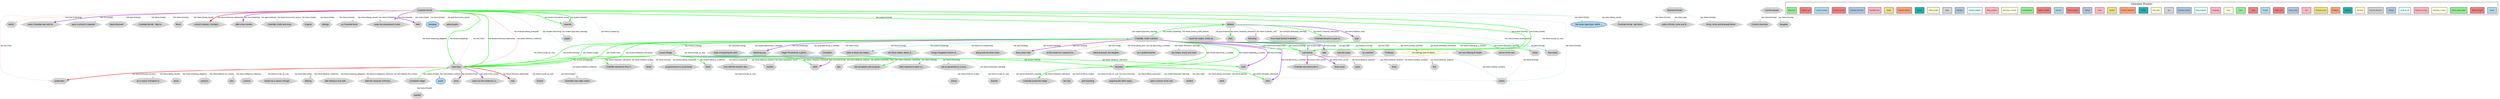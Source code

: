 digraph Charlotte_Brontë {
    rankdir=TB;
    compound=true;
    node [fontname="Arial", fontsize=12, style=filled];
    edge [fontname="Arial", fontsize=10, color=gray];
    
    // Graph styling
    bgcolor=white;
    
    // Node type definitions
    subgraph cluster_people {{
        label="People";
        style=filled;
        fillcolor=lightcoral;
        color=red;
        node [fillcolor=lightcoral, color=red, shape=circle];
    }}
    
    subgraph cluster_locations {{
        label="Locations";
        style=filled;
        fillcolor=lightgreen;
        color=green;
        node [fillcolor=lightgreen, color=green, shape=box];
    }}
    
    subgraph cluster_concepts {{
        label="Concepts";
        style=filled;
        fillcolor=lightblue;
        color=blue;
        node [fillcolor=lightblue, color=blue, shape=ellipse];
    }}
    
    subgraph cluster_events {{
        label="Events";
        style=filled;
        fillcolor=lightyellow;
        color=orange;
        node [fillcolor=lightyellow, color=orange, shape=diamond];
    }}
    
    subgraph cluster_other {{
        label="Other";
        style=filled;
        fillcolor=lightgray;
        color=gray;
        node [fillcolor=lightgray, color=gray, shape=hexagon];
    }}

    // Concepts nodes
    "literature" [label="literature", fillcolor=lightblue, color=blue, shape=ellipse];
    "her novel Jane Eyre, which ..." [label="her novel Jane Eyre, which ...", fillcolor=lightblue, color=blue, shape=ellipse];
    "novel" [label="novel", fillcolor=lightblue, color=blue, shape=ellipse];

    // Events nodes
    "six siblings born to Maria ..." [label="six siblings born to Maria ...", fillcolor=lightyellow, color=orange, shape=diamond];

    // Other nodes
    "Charlotte Bronte  née Bront..." [label="Charlotte Bronte  née Bront...", fillcolor=lightgray, color=gray, shape=hexagon];
    "Roe Head" [label="Roe Head", fillcolor=lightgray, color=gray, shape=hexagon];
    "few" [label="few", fillcolor=lightgray, color=gray, shape=hexagon];
    "Cornish merchant" [label="Cornish merchant", fillcolor=lightgray, color=gray, shape=hexagon];
    "her own lifelong ill-health..." [label="her own lifelong ill-health...", fillcolor=lightgray, color=gray, shape=hexagon];
    "Charlotte, North Carolina" [label="Charlotte, North Carolina", fillcolor=lightgray, color=gray, shape=hexagon];
    "Charlotte joined the Heger ..." [label="Charlotte joined the Heger ...", fillcolor=lightgray, color=gray, shape=hexagon];
    "since" [label="since", fillcolor=lightgray, color=gray, shape=hexagon];
    "which" [label="which", fillcolor=lightgray, color=gray, shape=hexagon];
    "as a classic of English lit..." [label="as a classic of English lit...", fillcolor=lightgray, color=gray, shape=hexagon];
    "she accepted a job as gover..." [label="she accepted a job as gover...", fillcolor=lightgray, color=gray, shape=hexagon];
    "school of her own" [label="school of her own", fillcolor=lightgray, color=gray, shape=hexagon];
    "Lowood" [label="Lowood", fillcolor=lightgray, color=gray, shape=hexagon];
    "hope of acquiring the skill..." [label="hope of acquiring the skill...", fillcolor=lightgray, color=gray, shape=hexagon];
    "both the character of Roche..." [label="both the character of Roche...", fillcolor=lightgray, color=gray, shape=hexagon];
    "School" [label="School", fillcolor=lightgray, color=gray, shape=hexagon];
    "Constantin Héger" [label="Constantin Héger", fillcolor=lightgray, color=gray, shape=hexagon];
    "used it as the model for Lo..." [label="used it as the model for Lo...", fillcolor=lightgray, color=gray, shape=hexagon];
    "her own" [label="her own", fillcolor=lightgray, color=gray, shape=hexagon];
    "man" [label="man", fillcolor=lightgray, color=gray, shape=hexagon];
    "publication" [label="publication", fillcolor=lightgray, color=gray, shape=hexagon];
    "1831" [label="1831", fillcolor=lightgray, color=gray, shape=hexagon];
    "Mirfield" [label="Mirfield", fillcolor=lightgray, color=gray, shape=hexagon];
    "skills required to open a s..." [label="skills required to open a s...", fillcolor=lightgray, color=gray, shape=hexagon];
    "skills" [label="skills", fillcolor=lightgray, color=gray, shape=hexagon];
    "when Charlotte was only fiv..." [label="when Charlotte was only fiv...", fillcolor=lightgray, color=gray, shape=hexagon];
    "married" [label="married", fillcolor=lightgray, color=gray, shape=hexagon];
    "leave" [label="leave", fillcolor=lightgray, color=gray, shape=hexagon];
    "as governess to a local family" [label="as governess to a local family", fillcolor=lightgray, color=gray, shape=hexagon];
    "school's" [label="school's", fillcolor=lightgray, color=gray, shape=hexagon];
    "there" [label="there", fillcolor=lightgray, color=gray, shape=hexagon];
    "following" [label="following", fillcolor=lightgray, color=gray, shape=hexagon];
    "sisters" [label="sisters", fillcolor=lightgray, color=gray, shape=hexagon];
    "open a school in Haworth" [label="open a school in Haworth", fillcolor=lightgray, color=gray, shape=hexagon];
    "following year" [label="following year", fillcolor=lightgray, color=gray, shape=hexagon];
    "open a school of her own" [label="open a school of her own", fillcolor=lightgray, color=gray, shape=hexagon];
    "who" [label="who", fillcolor=lightgray, color=gray, shape=hexagon];
    "Heger Pensionnat, a girls'b..." [label="Heger Pensionnat, a girls'b...", fillcolor=lightgray, color=gray, shape=hexagon];
    "Charlotte was sent to the C..." [label="Charlotte was sent to the C...", fillcolor=lightgray, color=gray, shape=hexagon];
    "love with the school's dire..." [label="love with the school's dire...", fillcolor=lightgray, color=gray, shape=hexagon];
    "order to teach her sisters,..." [label="order to teach her sisters,...", fillcolor=lightgray, color=gray, shape=hexagon];
    "daughter" [label="daughter", fillcolor=lightgray, color=gray, shape=hexagon];
    "school" [label="school", fillcolor=lightgray, color=gray, shape=hexagon];
    "three years" [label="three years", fillcolor=lightgray, color=gray, shape=hexagon];
    "Roe Head School in Mirfield" [label="Roe Head School in Mirfield", fillcolor=lightgray, color=gray, shape=hexagon];
    "Charlotte became a pupil at..." [label="Charlotte became a pupil at...", fillcolor=lightgray, color=gray, shape=hexagon];
    "Maria Branwell" [label="Maria Branwell", fillcolor=lightgray, color=gray, shape=hexagon];
    "year" [label="year", fillcolor=lightgray, color=gray, shape=hexagon];
    "Charlotte Brontë - http://e..." [label="Charlotte Brontë - http://e...", fillcolor=lightgray, color=gray, shape=hexagon];
    "months" [label="months", fillcolor=lightgray, color=gray, shape=hexagon];
    "her three sisters, Maria, E..." [label="her three sisters, Maria, E...", fillcolor=lightgray, color=gray, shape=hexagon];
    "Cowan Bridge" [label="Cowan Bridge", fillcolor=lightgray, color=gray, shape=hexagon];
    "Bront" [label="Bront", fillcolor=lightgray, color=gray, shape=hexagon];
    "school's director, Constant..." [label="school's director, Constant...", fillcolor=lightgray, color=gray, shape=hexagon];
    "1839" [label="1839", fillcolor=lightgray, color=gray, shape=hexagon];
    "after a few months" [label="after a few months", fillcolor=lightgray, color=gray, shape=hexagon];
    "teacher" [label="teacher", fillcolor=lightgray, color=gray, shape=hexagon];
    "Charlotte's two elder sisters" [label="Charlotte's two elder sisters", fillcolor=lightgray, color=gray, shape=hexagon];
    "job as governess to a local..." [label="job as governess to a local...", fillcolor=lightgray, color=gray, shape=hexagon];
    "Charlotte, Emily and Anne" [label="Charlotte, Emily and Anne", fillcolor=lightgray, color=gray, shape=hexagon];
    "Clergy Daughters'School at ..." [label="Clergy Daughters'School at ...", fillcolor=lightgray, color=gray, shape=hexagon];
    "Charlotte returned to Roe H..." [label="Charlotte returned to Roe H...", fillcolor=lightgray, color=gray, shape=hexagon];
    "acquiring the skills requir..." [label="acquiring the skills requir...", fillcolor=lightgray, color=gray, shape=hexagon];
    "along with her three sister..." [label="along with her three sister...", fillcolor=lightgray, color=gray, shape=hexagon];
    "three years later" [label="three years later", fillcolor=lightgray, color=gray, shape=hexagon];
    "as the model for Lowood Sch..." [label="as the model for Lowood Sch...", fillcolor=lightgray, color=gray, shape=hexagon];
    "Branwell Brontë" [label="Branwell Brontë", fillcolor=lightgray, color=gray, shape=hexagon];
    "Brussels" [label="Brussels", fillcolor=lightgray, color=gray, shape=hexagon];
    "Maria Branwell, the daughte..." [label="Maria Branwell, the daughte...", fillcolor=lightgray, color=gray, shape=hexagon];
    "English" [label="English", fillcolor=lightgray, color=gray, shape=hexagon];
    "sister of Emily, Anne and B..." [label="sister of Emily, Anne and B...", fillcolor=lightgray, color=gray, shape=hexagon];
    "siblings" [label="siblings", fillcolor=lightgray, color=gray, shape=hexagon];
    "girls'boarding" [label="girls'boarding", fillcolor=lightgray, color=gray, shape=hexagon];
    "as Charlotte Bront" [label="as Charlotte Bront", fillcolor=lightgray, color=gray, shape=hexagon];
    "known as a classic of Engli..." [label="known as a classic of Engli...", fillcolor=lightgray, color=gray, shape=hexagon];
    "as a student teacher" [label="as a student teacher", fillcolor=lightgray, color=gray, shape=hexagon];
    "1842" [label="1842", fillcolor=lightgray, color=gray, shape=hexagon];
    "under the pseudonym Currer ..." [label="under the pseudonym Currer ...", fillcolor=lightgray, color=gray, shape=hexagon];
    "then" [label="then", fillcolor=lightgray, color=gray, shape=hexagon];
    "family" [label="family", fillcolor=lightgray, color=gray, shape=hexagon];
    "student" [label="student", fillcolor=lightgray, color=gray, shape=hexagon];
    "Cornish people" [label="Cornish people", fillcolor=lightgray, color=gray, shape=hexagon];
    "three" [label="three", fillcolor=lightgray, color=gray, shape=hexagon];
    "five" [label="five", fillcolor=lightgray, color=gray, shape=hexagon];
    "pupils" [label="pupils", fillcolor=lightgray, color=gray, shape=hexagon];
    "her sisters, Emily and Anne" [label="her sisters, Emily and Anne", fillcolor=lightgray, color=gray, shape=hexagon];
    "home" [label="home", fillcolor=lightgray, color=gray, shape=hexagon];
    "Charlotte's" [label="Charlotte's", fillcolor=lightgray, color=gray, shape=hexagon];
    "Lancashire" [label="Lancashire", fillcolor=lightgray, color=gray, shape=hexagon];
    "lifelong" [label="lifelong", fillcolor=lightgray, color=gray, shape=hexagon];
    "Emily, Anne and Branwell Bront" [label="Emily, Anne and Branwell Bront", fillcolor=lightgray, color=gray, shape=hexagon];
    "Charlotte Brontë" [label="Charlotte Brontë", fillcolor=lightgray, color=gray, shape=hexagon];
    "years" [label="years", fillcolor=lightgray, color=gray, shape=hexagon];
    "Jane Eyre" [label="Jane Eyre", fillcolor=lightgray, color=gray, shape=hexagon];
    "later" [label="later", fillcolor=lightgray, color=gray, shape=hexagon];
    "only five years" [label="only five years", fillcolor=lightgray, color=gray, shape=hexagon];
    "as a teacher" [label="as a teacher", fillcolor=lightgray, color=gray, shape=hexagon];
    "Haworth" [label="Haworth", fillcolor=lightgray, color=gray, shape=hexagon];
    "1835" [label="1835", fillcolor=lightgray, color=gray, shape=hexagon];
    "Professor" [label="Professor", fillcolor=lightgray, color=gray, shape=hexagon];
    "after falling in love with ..." [label="after falling in love with ...", fillcolor=lightgray, color=gray, shape=hexagon];
    "teach her sisters, Emily an..." [label="teach her sisters, Emily an...", fillcolor=lightgray, color=gray, shape=hexagon];
    "attract pupils" [label="attract pupils", fillcolor=lightgray, color=gray, shape=hexagon];

    // Relationships
    "Charlotte Brontë" -> "Lancashire" [label="has location [Kinship]", color=green, penwidth=2];
    "Cowan Bridge" -> "few" [label="has theme [Measure_duration]", color=lightcoral, penwidth=1];
    "Mirfield" -> "teach her sisters, Emily an..." [label="has theme [Interior_profile_relation]", color=lightgreen, penwidth=1];
    "Charlotte, North Carolina" -> "Brussels" [label="has location [Operating_a_system]", color=green, penwidth=2];
    "Jane Eyre" -> "school's" [label="has theme [Behind_the_scenes]", color=lightpink, penwidth=1];
    "Jane Eyre" -> "School" [label="has theme [Locale_by_use]", color=lightcyan, penwidth=1];
    "Brussels" -> "acquiring the skills requir..." [label="has event [Desiring]", color=lightsteelblue, penwidth=1];
    "Brussels" -> "Charlotte joined the Heger ..." [label="has theme [Temporal_collocation]", color=green, penwidth=2];
    "Jane Eyre" -> "since" [label="has time [Becoming]", color=purple, penwidth=2];
    "Charlotte, North Carolina" -> "following year" [label="has time [Departing]", color=purple, penwidth=2];
    "Charlotte Brontë" -> "which" [label="has work [Publishing]", color=lightsalmon, penwidth=1];
    "Cowan Bridge" -> "months" [label="has theme [Measure_duration]", color=lightcoral, penwidth=1];
    "Charlotte Brontë" -> "Charlotte, Emily and Anne" [label="has theme [Successful_action]", color=lightgoldenrod, penwidth=1];
    "Charlotte, North Carolina" -> "Jane Eyre" [label="has location [Text]", color=green, penwidth=2];
    "Jane Eyre" -> "as a classic of English lit..." [label="has theme [Being_named]", color=lightsteelblue, penwidth=1];
    "Lancashire" -> "years" [label="has theme [Measure_duration]", color=lightcoral, penwidth=1];
    "Mirfield" -> "Charlotte became a pupil at..." [label="has theme [Temporal_collocation]", color=green, penwidth=2];
    "Mirfield" -> "year" [label="has theme [Relative_time]", color=purple, penwidth=2];
    "Mirfield" -> "teach her sisters, Emily an..." [label="has goal [Purpose]", color=lightblue, penwidth=1];
    "Charlotte, North Carolina" -> "as the model for Lowood Sch..." [label="has role [Using]", color=lightcoral, penwidth=1];
    "Charlotte Brontë" -> "under the pseudonym Currer ..." [label="has theme [Publishing]", color=lightsalmon, penwidth=1];
    "Charlotte Brontë" -> "Charlotte Brontë - http://e..." [label="has theme [Kinship]", color=lightblue, penwidth=1];
    "Charlotte Brontë" -> "her novel Jane Eyre, which ..." [label="has reason [Fame]", color=lightgreen, penwidth=1];
    "Charlotte Brontë" -> "literature" [label="has theme [Fields]", color=lightyellow, penwidth=1];
    "Cowan Bridge" -> "love with the school's dire..." [label="has theme [Conquering]", color=lightpink, penwidth=1];
    "Jane Eyre" -> "Lowood" [label="has theme [Locale_by_use]", color=lightcyan, penwidth=1];
    "Cowan Bridge" -> "as governess to a local family" [label="has position [Being_employed]", color=lightcyan, penwidth=1];
    "Charlotte, North Carolina" -> "home" [label="has location [Education_teaching]", color=green, penwidth=2];
    "Jane Eyre" -> "sisters" [label="has entity [Age]", color=lightgray, penwidth=1];
    "Haworth" -> "school" [label="has theme [Locale_by_use]", color=lightcyan, penwidth=1];
    "Lancashire" -> "three years" [label="has theme [Time_vector]", color=purple, penwidth=2];
    "Cowan Bridge" -> "Brussels" [label="has location [Getting]", color=green, penwidth=2];
    "Cowan Bridge" -> "Charlotte Brontë" [label="has theme [Conquering]", color=lightpink, penwidth=1];
    "Charlotte Brontë" -> "Jane Eyre" [label="has location [Personal_relationship]", color=green, penwidth=2];
    "Charlotte, North Carolina" -> "along with her three sister..." [label="has recipient [Sending]", color=lightgoldenrod, penwidth=1];
    "Charlotte Brontë" -> "Maria Branwell" [label="has theme [Death]", color=lightpink, penwidth=1];
    "Charlotte, North Carolina" -> "school of her own" [label="has system [Operating_a_system]", color=lightyellow, penwidth=1];
    "Charlotte Brontë" -> "Jane Eyre" [label="has location [Departing]", color=green, penwidth=2];
    "Charlotte Brontë" -> "Charlotte, Emily and Anne" [label="has agent [Attempt]", color=lightsteelblue, penwidth=1];
    "Jane Eyre" -> "novel" [label="has type [Ordinal_numbers]", color=lightcoral, penwidth=1];
    "Charlotte, North Carolina" -> "only five years" [label="has age [Age]", color=lightgray, penwidth=1];
    "Charlotte Brontë" -> "English" [label="has theme [Fields]", color=lightyellow, penwidth=1];
    "Haworth" -> "pupils" [label="has student [Education_teaching]", color=lightsteelblue, penwidth=1];
    "Charlotte, North Carolina" -> "Mirfield" [label="has location [Departing]", color=green, penwidth=2];
    "Brussels" -> "skills" [label="has skill [Expertise]", color=lightblue, penwidth=1];
    "Charlotte, North Carolina" -> "Cowan Bridge" [label="has instrument [Using]", color=lightcoral, penwidth=1];
    "Brussels" -> "school" [label="has theme [Locale_by_use]", color=lightcyan, penwidth=1];
    "Jane Eyre" -> "Charlotte Brontë" [label="has patient [Medical_conditions]", color=lightcoral, penwidth=1];
    "Cowan Bridge" -> "family" [label="has theme [Kinship]", color=lightblue, penwidth=1];
    "Cornish people" -> "daughter" [label="has theme [Kinship]", color=lightblue, penwidth=1];
    "Charlotte, North Carolina" -> "Lancashire" [label="has location [Age]", color=green, penwidth=2];
    "Charlotte, North Carolina" -> "Lancashire" [label="has location [Accompaniment]", color=green, penwidth=2];
    "Charlotte Brontë" -> "siblings" [label="has theme [Kinship]", color=lightblue, penwidth=1];
    "Charlotte, North Carolina" -> "1842" [label="has time [Becoming_a_member]", color=purple, penwidth=2];
    "Charlotte Brontë" -> "after a few months" [label="has time [Departing]", color=purple, penwidth=2];
    "Charlotte Brontë" -> "open a school in Haworth" [label="has goal [Attempt]", color=lightsteelblue, penwidth=1];
    "Lancashire" -> "Charlotte was sent to the C..." [label="has event [Time_vector]", color=purple, penwidth=2];
    "Cowan Bridge" -> "Charlotte's two elder sisters" [label="has patient [Medical_conditions]", color=lightcoral, penwidth=1];
    "Cowan Bridge" -> "1839" [label="has theme [Temporal_collocation]", color=green, penwidth=2];
    "Charlotte Brontë" -> "then" [label="has time [Attempt]", color=purple, penwidth=2];
    "Charlotte Brontë" -> "sisters" [label="has theme [Kinship]", color=lightblue, penwidth=1];
    "Jane Eyre" -> "Constantin Héger" [label="has artist [Behind_the_scenes]", color=lightpink, penwidth=1];
    "Charlotte Brontë" -> "as Charlotte Bront" [label="has theme [Being_named]", color=lightsteelblue, penwidth=1];
    "Branwell Brontë" -> "Charlotte Bronte  née Bront..." [label="has theme [Kinship]", color=lightblue, penwidth=1];
    "Brussels" -> "open a school of her own" [label="has theme [Being_necessary]", color=lightpink, penwidth=1];
    "Lancashire" -> "three" [label="has theme [Measure_duration]", color=lightcoral, penwidth=1];
    "Charlotte Brontë" -> "Mirfield" [label="has location [Kinship]", color=green, penwidth=2];
    "Brussels" -> "1842" [label="has theme [Temporal_collocation]", color=green, penwidth=2];
    "Charlotte, North Carolina" -> "Clergy Daughters'School at ..." [label="has goal [Sending]", color=lightgoldenrod, penwidth=1];
    "Jane Eyre" -> "after falling in love with ..." [label="has theme [Imposing_obligation]", color=lightcyan, penwidth=1];
    "Cowan Bridge" -> "1839" [label="has time [Receiving]", color=purple, penwidth=2];
    "Jane Eyre" -> "used it as the model for Lo..." [label="has event [Time_vector]", color=purple, penwidth=2];
    "Charlotte Brontë" -> "English" [label="has theme [Origin]", color=lightgray, penwidth=1];
    "Brussels" -> "school" [label="has theme [Political_locales]", color=lightgoldenrodyellow, penwidth=1];
    "Cowan Bridge" -> "teacher" [label="has teacher [Education_teaching]", color=lightsteelblue, penwidth=1];
    "Charlotte Brontë" -> "literature" [label="has entity [Origin]", color=lightgray, penwidth=1];
    "Charlotte, North Carolina" -> "later" [label="has time [Using]", color=purple, penwidth=2];
    "Charlotte Brontë" -> "publication" [label="has text [Text]", color=lightpink, penwidth=1];
    "Jane Eyre" -> "known as a classic of Engli..." [label="has theme [Becoming]", color=lightgoldenrodyellow, penwidth=1];
    "Cowan Bridge" -> "job as governess to a local..." [label="has theme [Receiving]", color=lightsteelblue, penwidth=1];
    "Charlotte, North Carolina" -> "as a teacher" [label="has purpose [Arriving]", color=lightseagreen, penwidth=1];
    "Cowan Bridge" -> "Jane Eyre" [label="has location [Conquering]", color=green, penwidth=2];
    "Cowan Bridge" -> "skills required to open a s..." [label="has theme [Getting]", color=lightseagreen, penwidth=1];
    "Charlotte, North Carolina" -> "order to teach her sisters,..." [label="has purpose [Departing]", color=lightseagreen, penwidth=1];
    "Brussels" -> "her own" [label="has theme [Political_locales]", color=lightgoldenrodyellow, penwidth=1];
    "Cowan Bridge" -> "Charlotte, North Carolina" [label="has recipient [Getting]", color=lightseagreen, penwidth=1];
    "Jane Eyre" -> "who" [label="has entity [Subjective_influence]", color=lightsalmon, penwidth=1];
    "Charlotte Brontë" -> "Jane Eyre" [label="has text [Text]", color=lightpink, penwidth=1];
    "Mirfield" -> "Roe Head" [label="has theme [Locale_by_use]", color=lightcyan, penwidth=1];
    "Charlotte Brontë" -> "attract pupils" [label="has goal [Successful_action]", color=lightgoldenrod, penwidth=1];
    "Charlotte, North Carolina" -> "Heger Pensionnat, a girls'b..." [label="has group [Becoming_a_member]", color=lightyellow, penwidth=1];
    "Brussels" -> "student" [label="has student [Education_teaching]", color=lightsteelblue, penwidth=1];
    "Charlotte Brontë" -> "school's director, Constant..." [label="has theme [Personal_relationship]", color=red, penwidth=2];
    "Jane Eyre" -> "Charlotte's two elder sisters" [label="has theme [Death]", color=lightpink, penwidth=1];
    "Charlotte, North Carolina" -> "hope of acquiring the skill..." [label="has purpose [Becoming_a_member]", color=lightyellow, penwidth=1];
    "Jane Eyre" -> "lifelong" [label="has theme [Medical_conditions]", color=lightcoral, penwidth=1];
    "Branwell Brontë" -> "Emily, Anne and Branwell Bront" [label="has theme [Kinship]", color=lightblue, penwidth=1];
    "Charlotte, North Carolina" -> "Professor" [label="has text [Text]", color=lightpink, penwidth=1];
    "Branwell Brontë" -> "sister of Emily, Anne and B..." [label="has entity [Age]", color=lightgray, penwidth=1];
    "Cowan Bridge" -> "there" [label="has location [Medical_conditions]", color=green, penwidth=2];
    "Jane Eyre" -> "both the character of Roche..." [label="has behavior [Subjective_influence]", color=lightsalmon, penwidth=1];
    "Charlotte, North Carolina" -> "1835" [label="has time [Arriving]", color=purple, penwidth=2];
    "Charlotte, North Carolina" -> "Lancashire" [label="has location [Sending]", color=green, penwidth=2];
    "Constantin Héger" -> "married" [label="has theme [People]", color=lightgoldenrod, penwidth=1];
    "Charlotte, North Carolina" -> "as a student teacher" [label="has role [Becoming_a_member]", color=lightyellow, penwidth=1];
    "Jane Eyre" -> "Charlotte Brontë" [label="has theme [Imposing_obligation]", color=lightcyan, penwidth=1];
    "Cowan Bridge" -> "few" [label="has quantity [Quantified_mass]", color=lightpink, penwidth=1];
    "Charlotte, North Carolina" -> "Jane Eyre" [label="has location [Attributed_information]", color=green, penwidth=2];
    "Cowan Bridge" -> "Charlotte Brontë" [label="has recipient [Receiving]", color=lightsteelblue, penwidth=1];
    "Charlotte, North Carolina" -> "sisters" [label="has theme [Kinship]", color=lightblue, penwidth=1];
    "Cowan Bridge" -> "1835" [label="has theme [Temporal_collocation]", color=green, penwidth=2];
    "Charlotte Brontë" -> "Haworth" [label="has location [Attempt]", color=green, penwidth=2];
    "Cowan Bridge" -> "Charlotte Brontë" [label="has employee [Being_employed]", color=lightcyan, penwidth=1];
    "Charlotte, North Carolina" -> "six siblings born to Maria ..." [label="has theme [Ordinal_numbers]", color=lightcoral, penwidth=1];
    "Cornish people" -> "Cornish merchant" [label="has theme [Kinship]", color=lightblue, penwidth=1];
    "Charlotte, North Carolina" -> "Jane Eyre" [label="has location [Kinship]", color=green, penwidth=2];
    "Jane Eyre" -> "publication" [label="has theme [Personal_success]", color=red, penwidth=2];
    "Charlotte, North Carolina" -> "three years later" [label="has time [Sending]", color=purple, penwidth=2];
    "Mirfield" -> "1831" [label="has theme [Temporal_collocation]", color=green, penwidth=2];
    "Charlotte, North Carolina" -> "her sisters, Emily and Anne" [label="has student [Education_teaching]", color=lightsteelblue, penwidth=1];
    "Charlotte, North Carolina" -> "Roe Head" [label="has goal [Arriving]", color=lightseagreen, penwidth=1];
    "Cowan Bridge" -> "Charlotte returned to Roe H..." [label="has theme [Temporal_collocation]", color=green, penwidth=2];
    "Cowan Bridge" -> "months" [label="has theme [Quantified_mass]", color=lightpink, penwidth=1];
    "Cowan Bridge" -> "she accepted a job as gover..." [label="has theme [Temporal_collocation]", color=green, penwidth=2];
    "Mirfield" -> "School" [label="has theme [Locale_by_use]", color=lightcyan, penwidth=1];
    "Brussels" -> "teacher" [label="has teacher [Education_teaching]", color=lightsteelblue, penwidth=1];
    "Lancashire" -> "three" [label="has theme [Cardinal_numbers]", color=lightblue, penwidth=1];
    "Constantin Héger" -> "Jane Eyre" [label="has location [People]", color=green, penwidth=2];
    "Lancashire" -> "five" [label="has theme [Measure_duration]", color=lightcoral, penwidth=1];
    "Charlotte Brontë" -> "Charlotte Bronte  née Bront..." [label="has entity [Being_named]", color=lightsteelblue, penwidth=1];
    "Charlotte, North Carolina" -> "Charlotte's" [label="has theme [Kinship]", color=lightblue, penwidth=1];
    "Cowan Bridge" -> "family" [label="has theme [Political_locales]", color=lightgoldenrodyellow, penwidth=1];
    "Jane Eyre" -> "leave" [label="has theme [Imposing_obligation]", color=lightcyan, penwidth=1];
    "Mirfield" -> "Roe Head School in Mirfield" [label="has institution [Education_teaching]", color=lightsteelblue, penwidth=1];
    "Charlotte, North Carolina" -> "Jane Eyre" [label="has location [Using]", color=green, penwidth=2];
    "Charlotte, North Carolina" -> "her own lifelong ill-health..." [label="has theme [Attributed_information]", color=lightsteelblue, penwidth=1];
    "Charlotte, North Carolina" -> "Charlotte's" [label="has author [Text]", color=lightpink, penwidth=1];
    "Brussels" -> "girls'boarding" [label="has theme [Locale_by_use]", color=lightcyan, penwidth=1];
    "Charlotte Brontë" -> "Lancashire" [label="has location [Death]", color=green, penwidth=2];
    "Brussels" -> "skills" [label="has theme [Being_necessary]", color=lightpink, penwidth=1];
    "Charlotte, North Carolina" -> "her three sisters, Maria, E..." [label="has theme [Accompaniment]", color=lightgreen, penwidth=1];
    "Charlotte Brontë" -> "Haworth" [label="has location [Successful_action]", color=green, penwidth=2];
    "Charlotte Brontë" -> "Bront" [label="has theme [Being_named]", color=lightsteelblue, penwidth=1];
    "Charlotte Brontë" -> "when Charlotte was only fiv..." [label="has time [Death]", color=purple, penwidth=2];
    "Charlotte, North Carolina" -> "Brussels" [label="has location [Becoming_a_member]", color=green, penwidth=2];
    "Mirfield" -> "home" [label="has theme [Interior_profile_relation]", color=lightgreen, penwidth=1];
    "Jane Eyre" -> "man" [label="has theme [Personal_relationship]", color=red, penwidth=2];
    "Lancashire" -> "sisters" [label="has entity [Cardinal_numbers]", color=lightblue, penwidth=1];
    "Mirfield" -> "Charlotte, North Carolina" [label="has student [Education_teaching]", color=lightsteelblue, penwidth=1];
    "Jane Eyre" -> "school" [label="has theme [Locale_by_use]", color=lightcyan, penwidth=1];
    "Mirfield" -> "following" [label="has theme [Calendric_unit]", color=lightcoral, penwidth=1];
    "Charlotte, North Carolina" -> "Maria Branwell, the daughte..." [label="has theme [Being_born]", color=lightgreen, penwidth=1];

    // Frame Legend
    subgraph cluster_legend {
        label="Semantic Frames";
        style=filled;
        fillcolor=white;
        color=black;
        rank=sink;
        "Kinship_legend" [label="Kinship", fillcolor="lightblue", style=filled, shape=box, fontsize=8];
        "Measure_duration_legend" [label="Measure_duration", fillcolor="lightcoral", style=filled, shape=box, fontsize=8];
        "Interior_profile_relation_legend" [label="Interior_profile_relation", fillcolor="lightgreen", style=filled, shape=box, fontsize=8];
        "Operating_a_system_legend" [label="Operating_a_system", fillcolor="lightyellow", style=filled, shape=box, fontsize=8];
        "Behind_the_scenes_legend" [label="Behind_the_scenes", fillcolor="lightpink", style=filled, shape=box, fontsize=8];
        "Locale_by_use_legend" [label="Locale_by_use", fillcolor="lightcyan", style=filled, shape=box, fontsize=8];
        "Desiring_legend" [label="Desiring", fillcolor="lightsteelblue", style=filled, shape=box, fontsize=8];
        "Temporal_collocation_legend" [label="Temporal_collocation", fillcolor="lightgray", style=filled, shape=box, fontsize=8];
        "Becoming_legend" [label="Becoming", fillcolor="lightgoldenrodyellow", style=filled, shape=box, fontsize=8];
        "Departing_legend" [label="Departing", fillcolor="lightseagreen", style=filled, shape=box, fontsize=8];
        "Publishing_legend" [label="Publishing", fillcolor="lightsalmon", style=filled, shape=box, fontsize=8];
        "Successful_action_legend" [label="Successful_action", fillcolor="lightgoldenrod", style=filled, shape=box, fontsize=8];
        "Text_legend" [label="Text", fillcolor="lightpink", style=filled, shape=box, fontsize=8];
        "Being_named_legend" [label="Being_named", fillcolor="lightsteelblue", style=filled, shape=box, fontsize=8];
        "Relative_time_legend" [label="Relative_time", fillcolor="lightcoral", style=filled, shape=box, fontsize=8];
        "Purpose_legend" [label="Purpose", fillcolor="lightblue", style=filled, shape=box, fontsize=8];
        "Using_legend" [label="Using", fillcolor="lightcoral", style=filled, shape=box, fontsize=8];
        "Fame_legend" [label="Fame", fillcolor="lightgreen", style=filled, shape=box, fontsize=8];
        "Fields_legend" [label="Fields", fillcolor="lightyellow", style=filled, shape=box, fontsize=8];
        "Conquering_legend" [label="Conquering", fillcolor="lightpink", style=filled, shape=box, fontsize=8];
        "Being_employed_legend" [label="Being_employed", fillcolor="lightcyan", style=filled, shape=box, fontsize=8];
        "Education_teaching_legend" [label="Education_teaching", fillcolor="lightsteelblue", style=filled, shape=box, fontsize=8];
        "Age_legend" [label="Age", fillcolor="lightgray", style=filled, shape=box, fontsize=8];
        "Time_vector_legend" [label="Time_vector", fillcolor="lightgoldenrodyellow", style=filled, shape=box, fontsize=8];
        "Getting_legend" [label="Getting", fillcolor="lightseagreen", style=filled, shape=box, fontsize=8];
        "Personal_relationship_legend" [label="Personal_relationship", fillcolor="lightsalmon", style=filled, shape=box, fontsize=8];
        "Sending_legend" [label="Sending", fillcolor="lightgoldenrod", style=filled, shape=box, fontsize=8];
        "Death_legend" [label="Death", fillcolor="lightpink", style=filled, shape=box, fontsize=8];
        "Attempt_legend" [label="Attempt", fillcolor="lightsteelblue", style=filled, shape=box, fontsize=8];
        "Ordinal_numbers_legend" [label="Ordinal_numbers", fillcolor="lightcoral", style=filled, shape=box, fontsize=8];
        "Expertise_legend" [label="Expertise", fillcolor="lightblue", style=filled, shape=box, fontsize=8];
        "Medical_conditions_legend" [label="Medical_conditions", fillcolor="lightcoral", style=filled, shape=box, fontsize=8];
        "Accompaniment_legend" [label="Accompaniment", fillcolor="lightgreen", style=filled, shape=box, fontsize=8];
        "Becoming_a_member_legend" [label="Becoming_a_member", fillcolor="lightyellow", style=filled, shape=box, fontsize=8];
        "Being_necessary_legend" [label="Being_necessary", fillcolor="lightpink", style=filled, shape=box, fontsize=8];
        "Imposing_obligation_legend" [label="Imposing_obligation", fillcolor="lightcyan", style=filled, shape=box, fontsize=8];
        "Receiving_legend" [label="Receiving", fillcolor="lightsteelblue", style=filled, shape=box, fontsize=8];
        "Origin_legend" [label="Origin", fillcolor="lightgray", style=filled, shape=box, fontsize=8];
        "Political_locales_legend" [label="Political_locales", fillcolor="lightgoldenrodyellow", style=filled, shape=box, fontsize=8];
        "Arriving_legend" [label="Arriving", fillcolor="lightseagreen", style=filled, shape=box, fontsize=8];
        "Subjective_influence_legend" [label="Subjective_influence", fillcolor="lightsalmon", style=filled, shape=box, fontsize=8];
        "People_legend" [label="People", fillcolor="lightgoldenrod", style=filled, shape=box, fontsize=8];
        "Quantified_mass_legend" [label="Quantified_mass", fillcolor="lightpink", style=filled, shape=box, fontsize=8];
        "Attributed_information_legend" [label="Attributed_information", fillcolor="lightsteelblue", style=filled, shape=box, fontsize=8];
        "Personal_success_legend" [label="Personal_success", fillcolor="lightcoral", style=filled, shape=box, fontsize=8];
        "Cardinal_numbers_legend" [label="Cardinal_numbers", fillcolor="lightblue", style=filled, shape=box, fontsize=8];
        "Calendric_unit_legend" [label="Calendric_unit", fillcolor="lightcoral", style=filled, shape=box, fontsize=8];
        "Being_born_legend" [label="Being_born", fillcolor="lightgreen", style=filled, shape=box, fontsize=8];
    }
}